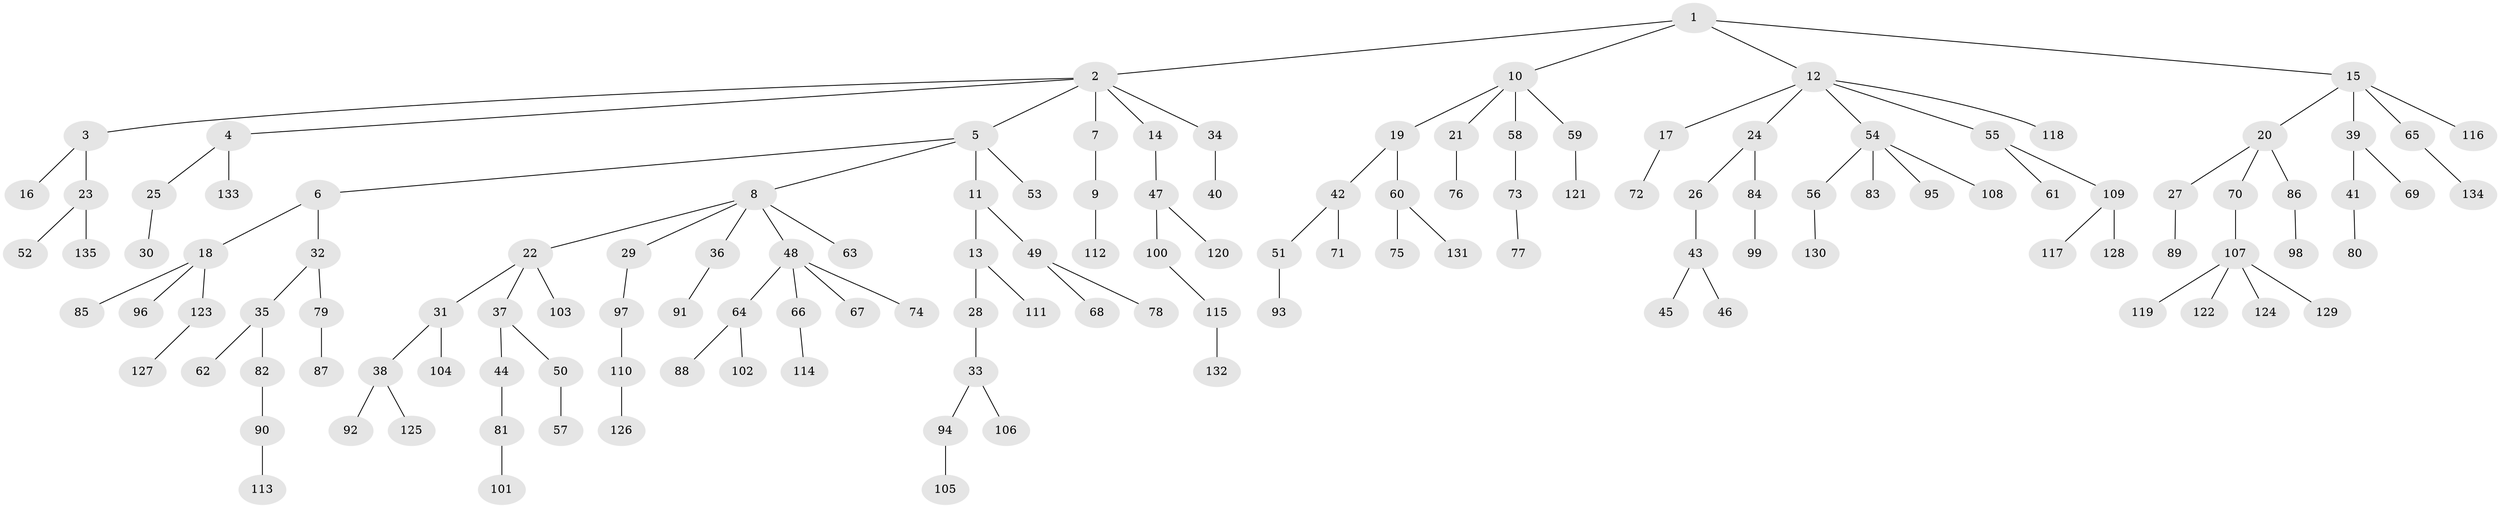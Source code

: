 // Generated by graph-tools (version 1.1) at 2025/11/02/27/25 16:11:26]
// undirected, 135 vertices, 134 edges
graph export_dot {
graph [start="1"]
  node [color=gray90,style=filled];
  1;
  2;
  3;
  4;
  5;
  6;
  7;
  8;
  9;
  10;
  11;
  12;
  13;
  14;
  15;
  16;
  17;
  18;
  19;
  20;
  21;
  22;
  23;
  24;
  25;
  26;
  27;
  28;
  29;
  30;
  31;
  32;
  33;
  34;
  35;
  36;
  37;
  38;
  39;
  40;
  41;
  42;
  43;
  44;
  45;
  46;
  47;
  48;
  49;
  50;
  51;
  52;
  53;
  54;
  55;
  56;
  57;
  58;
  59;
  60;
  61;
  62;
  63;
  64;
  65;
  66;
  67;
  68;
  69;
  70;
  71;
  72;
  73;
  74;
  75;
  76;
  77;
  78;
  79;
  80;
  81;
  82;
  83;
  84;
  85;
  86;
  87;
  88;
  89;
  90;
  91;
  92;
  93;
  94;
  95;
  96;
  97;
  98;
  99;
  100;
  101;
  102;
  103;
  104;
  105;
  106;
  107;
  108;
  109;
  110;
  111;
  112;
  113;
  114;
  115;
  116;
  117;
  118;
  119;
  120;
  121;
  122;
  123;
  124;
  125;
  126;
  127;
  128;
  129;
  130;
  131;
  132;
  133;
  134;
  135;
  1 -- 2;
  1 -- 10;
  1 -- 12;
  1 -- 15;
  2 -- 3;
  2 -- 4;
  2 -- 5;
  2 -- 7;
  2 -- 14;
  2 -- 34;
  3 -- 16;
  3 -- 23;
  4 -- 25;
  4 -- 133;
  5 -- 6;
  5 -- 8;
  5 -- 11;
  5 -- 53;
  6 -- 18;
  6 -- 32;
  7 -- 9;
  8 -- 22;
  8 -- 29;
  8 -- 36;
  8 -- 48;
  8 -- 63;
  9 -- 112;
  10 -- 19;
  10 -- 21;
  10 -- 58;
  10 -- 59;
  11 -- 13;
  11 -- 49;
  12 -- 17;
  12 -- 24;
  12 -- 54;
  12 -- 55;
  12 -- 118;
  13 -- 28;
  13 -- 111;
  14 -- 47;
  15 -- 20;
  15 -- 39;
  15 -- 65;
  15 -- 116;
  17 -- 72;
  18 -- 85;
  18 -- 96;
  18 -- 123;
  19 -- 42;
  19 -- 60;
  20 -- 27;
  20 -- 70;
  20 -- 86;
  21 -- 76;
  22 -- 31;
  22 -- 37;
  22 -- 103;
  23 -- 52;
  23 -- 135;
  24 -- 26;
  24 -- 84;
  25 -- 30;
  26 -- 43;
  27 -- 89;
  28 -- 33;
  29 -- 97;
  31 -- 38;
  31 -- 104;
  32 -- 35;
  32 -- 79;
  33 -- 94;
  33 -- 106;
  34 -- 40;
  35 -- 62;
  35 -- 82;
  36 -- 91;
  37 -- 44;
  37 -- 50;
  38 -- 92;
  38 -- 125;
  39 -- 41;
  39 -- 69;
  41 -- 80;
  42 -- 51;
  42 -- 71;
  43 -- 45;
  43 -- 46;
  44 -- 81;
  47 -- 100;
  47 -- 120;
  48 -- 64;
  48 -- 66;
  48 -- 67;
  48 -- 74;
  49 -- 68;
  49 -- 78;
  50 -- 57;
  51 -- 93;
  54 -- 56;
  54 -- 83;
  54 -- 95;
  54 -- 108;
  55 -- 61;
  55 -- 109;
  56 -- 130;
  58 -- 73;
  59 -- 121;
  60 -- 75;
  60 -- 131;
  64 -- 88;
  64 -- 102;
  65 -- 134;
  66 -- 114;
  70 -- 107;
  73 -- 77;
  79 -- 87;
  81 -- 101;
  82 -- 90;
  84 -- 99;
  86 -- 98;
  90 -- 113;
  94 -- 105;
  97 -- 110;
  100 -- 115;
  107 -- 119;
  107 -- 122;
  107 -- 124;
  107 -- 129;
  109 -- 117;
  109 -- 128;
  110 -- 126;
  115 -- 132;
  123 -- 127;
}

